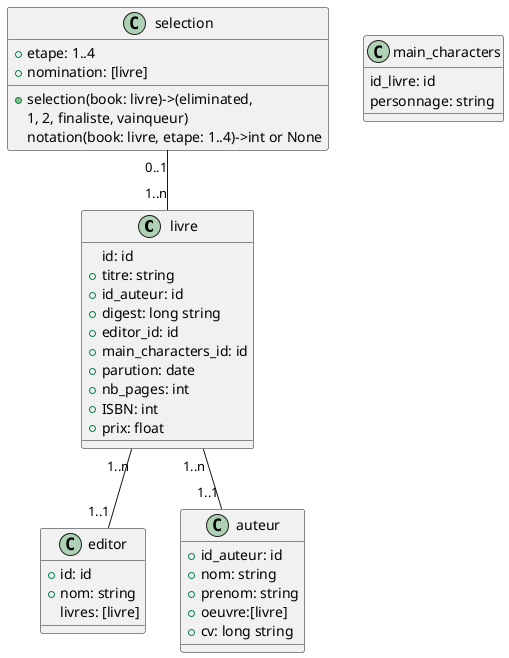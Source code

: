 @startuml
'https://plantuml.com/class-diagram
class livre{
id: id
+titre: string
+id_auteur: id
+digest: long string
+editor_id: id
+main_characters_id: id
+parution: date
+nb_pages: int
+ISBN: int
+prix: float
}
class main_characters {
id_livre: id
personnage: string
}
class editor {
+id: id
+nom: string
livres: [livre]
}
class auteur{
+id_auteur: id
+nom: string
+prenom: string
+oeuvre:[livre]
+cv: long string
}

class selection{
+etape: 1..4
+nomination: [livre]
+ selection(book: livre)->(eliminated,
1, 2, finaliste, vainqueur)
notation(book: livre, etape: 1..4)->int or None
}
livre"1..n"--"1..1"editor
livre"1..n"--"1..1"auteur
selection"0..1"--"1..n"livre

@enduml